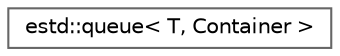 digraph "Graphical Class Hierarchy"
{
 // LATEX_PDF_SIZE
  bgcolor="transparent";
  edge [fontname=Helvetica,fontsize=10,labelfontname=Helvetica,labelfontsize=10];
  node [fontname=Helvetica,fontsize=10,shape=box,height=0.2,width=0.4];
  rankdir="LR";
  Node0 [id="Node000000",label="estd::queue\< T, Container \>",height=0.2,width=0.4,color="grey40", fillcolor="white", style="filled",URL="$d8/dd2/classestd_1_1queue.html",tooltip=" "];
}
